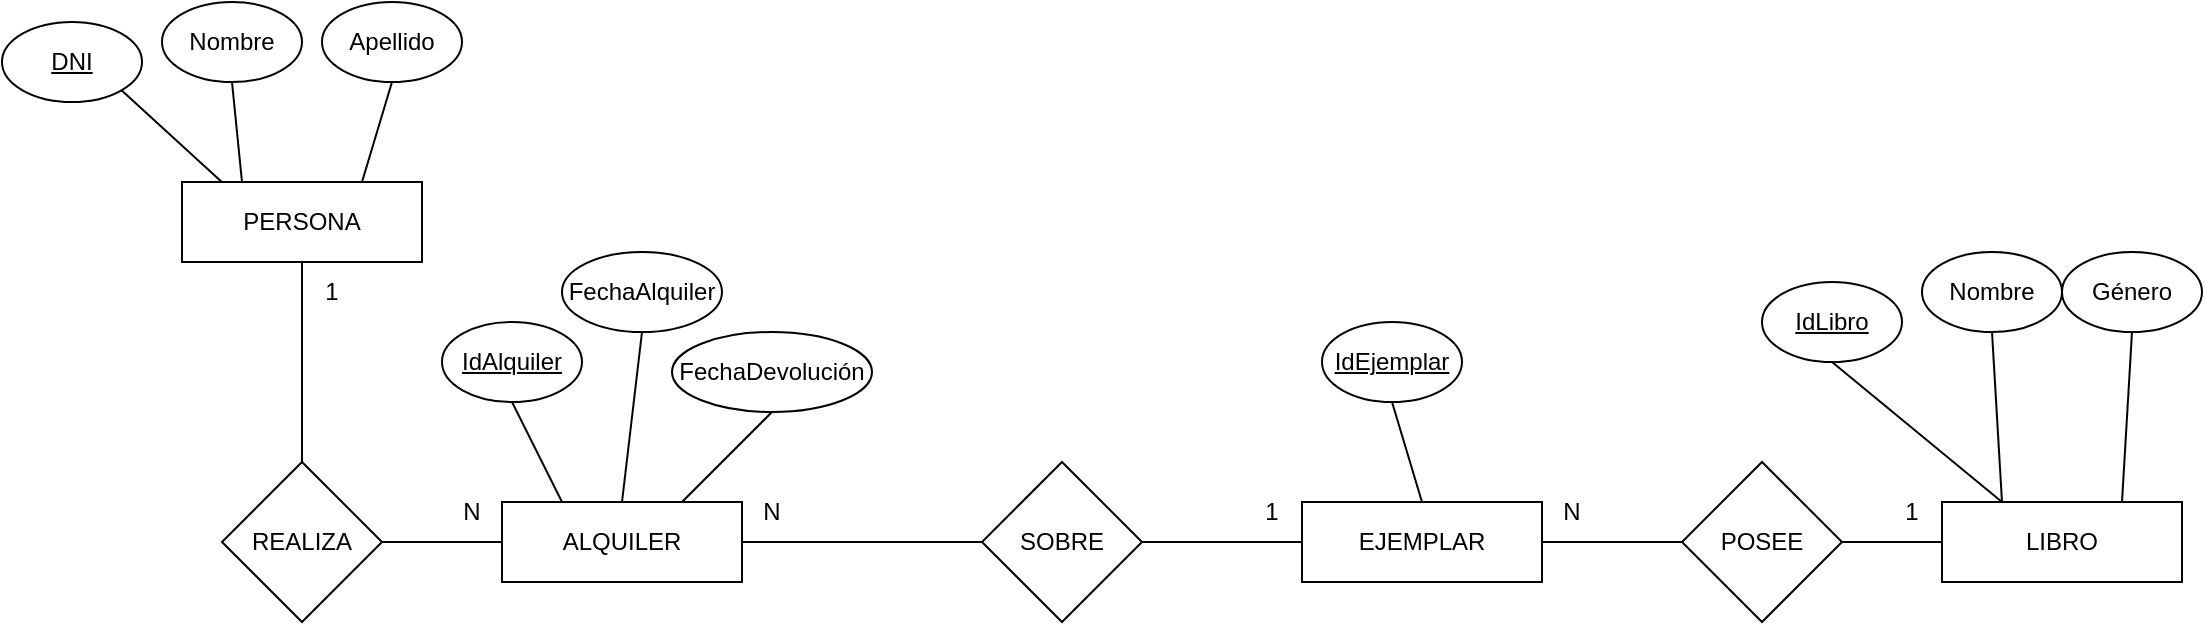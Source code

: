 <mxfile version="16.2.7" type="device"><diagram id="R2lEEEUBdFMjLlhIrx00" name="Page-1"><mxGraphModel dx="2208" dy="612" grid="1" gridSize="10" guides="1" tooltips="1" connect="1" arrows="1" fold="1" page="1" pageScale="1" pageWidth="850" pageHeight="1100" math="0" shadow="0" extFonts="Permanent Marker^https://fonts.googleapis.com/css?family=Permanent+Marker"><root><mxCell id="0"/><mxCell id="1" parent="0"/><mxCell id="V5U57otodxOtV1U5Uhm7-1" value="LIBRO" style="rounded=0;whiteSpace=wrap;html=1;" parent="1" vertex="1"><mxGeometry x="720" y="280" width="120" height="40" as="geometry"/></mxCell><mxCell id="V5U57otodxOtV1U5Uhm7-3" value="EJEMPLAR" style="rounded=0;whiteSpace=wrap;html=1;" parent="1" vertex="1"><mxGeometry x="400" y="280" width="120" height="40" as="geometry"/></mxCell><mxCell id="V5U57otodxOtV1U5Uhm7-4" value="POSEE" style="rhombus;whiteSpace=wrap;html=1;" parent="1" vertex="1"><mxGeometry x="590" y="260" width="80" height="80" as="geometry"/></mxCell><mxCell id="V5U57otodxOtV1U5Uhm7-6" value="" style="endArrow=none;html=1;rounded=0;entryX=0;entryY=0.5;entryDx=0;entryDy=0;exitX=1;exitY=0.5;exitDx=0;exitDy=0;" parent="1" source="V5U57otodxOtV1U5Uhm7-4" target="V5U57otodxOtV1U5Uhm7-1" edge="1"><mxGeometry width="50" height="50" relative="1" as="geometry"><mxPoint x="600" y="390" as="sourcePoint"/><mxPoint x="650" y="340" as="targetPoint"/></mxGeometry></mxCell><mxCell id="V5U57otodxOtV1U5Uhm7-7" value="" style="endArrow=none;html=1;rounded=0;exitX=1;exitY=0.5;exitDx=0;exitDy=0;entryX=0;entryY=0.5;entryDx=0;entryDy=0;" parent="1" source="V5U57otodxOtV1U5Uhm7-3" target="V5U57otodxOtV1U5Uhm7-4" edge="1"><mxGeometry width="50" height="50" relative="1" as="geometry"><mxPoint x="600" y="390" as="sourcePoint"/><mxPoint x="650" y="340" as="targetPoint"/></mxGeometry></mxCell><mxCell id="V5U57otodxOtV1U5Uhm7-9" value="PERSONA" style="rounded=0;whiteSpace=wrap;html=1;" parent="1" vertex="1"><mxGeometry x="-160" y="120" width="120" height="40" as="geometry"/></mxCell><mxCell id="V5U57otodxOtV1U5Uhm7-11" value="" style="endArrow=none;html=1;rounded=0;entryX=0;entryY=0.5;entryDx=0;entryDy=0;exitX=1;exitY=0.5;exitDx=0;exitDy=0;" parent="1" target="V5U57otodxOtV1U5Uhm7-3" edge="1"><mxGeometry width="50" height="50" relative="1" as="geometry"><mxPoint x="320" y="300" as="sourcePoint"/><mxPoint x="270" y="350" as="targetPoint"/></mxGeometry></mxCell><mxCell id="V5U57otodxOtV1U5Uhm7-12" value="1" style="text;html=1;strokeColor=none;fillColor=none;align=center;verticalAlign=middle;whiteSpace=wrap;rounded=0;" parent="1" vertex="1"><mxGeometry x="-100" y="160" width="30" height="30" as="geometry"/></mxCell><mxCell id="V5U57otodxOtV1U5Uhm7-14" value="N" style="text;html=1;strokeColor=none;fillColor=none;align=center;verticalAlign=middle;whiteSpace=wrap;rounded=0;" parent="1" vertex="1"><mxGeometry x="520" y="270" width="30" height="30" as="geometry"/></mxCell><mxCell id="V5U57otodxOtV1U5Uhm7-15" value="1" style="text;html=1;strokeColor=none;fillColor=none;align=center;verticalAlign=middle;whiteSpace=wrap;rounded=0;" parent="1" vertex="1"><mxGeometry x="690" y="270" width="30" height="30" as="geometry"/></mxCell><mxCell id="V5U57otodxOtV1U5Uhm7-16" value="Nombre" style="ellipse;whiteSpace=wrap;html=1;" parent="1" vertex="1"><mxGeometry x="-170" y="30" width="70" height="40" as="geometry"/></mxCell><mxCell id="V5U57otodxOtV1U5Uhm7-17" value="Apellido" style="ellipse;whiteSpace=wrap;html=1;" parent="1" vertex="1"><mxGeometry x="-90" y="30" width="70" height="40" as="geometry"/></mxCell><mxCell id="V5U57otodxOtV1U5Uhm7-18" value="&lt;u&gt;DNI&lt;/u&gt;" style="ellipse;whiteSpace=wrap;html=1;" parent="1" vertex="1"><mxGeometry x="-250" y="40" width="70" height="40" as="geometry"/></mxCell><mxCell id="V5U57otodxOtV1U5Uhm7-19" value="" style="endArrow=none;html=1;rounded=0;exitX=0.5;exitY=1;exitDx=0;exitDy=0;entryX=0.75;entryY=0;entryDx=0;entryDy=0;" parent="1" source="V5U57otodxOtV1U5Uhm7-17" target="V5U57otodxOtV1U5Uhm7-9" edge="1"><mxGeometry width="50" height="50" relative="1" as="geometry"><mxPoint x="-90" y="160" as="sourcePoint"/><mxPoint x="-40" y="110" as="targetPoint"/></mxGeometry></mxCell><mxCell id="V5U57otodxOtV1U5Uhm7-21" value="" style="endArrow=none;html=1;rounded=0;exitX=0.5;exitY=1;exitDx=0;exitDy=0;entryX=0.25;entryY=0;entryDx=0;entryDy=0;" parent="1" source="V5U57otodxOtV1U5Uhm7-16" target="V5U57otodxOtV1U5Uhm7-9" edge="1"><mxGeometry width="50" height="50" relative="1" as="geometry"><mxPoint x="-90" y="160" as="sourcePoint"/><mxPoint x="-40" y="110" as="targetPoint"/></mxGeometry></mxCell><mxCell id="V5U57otodxOtV1U5Uhm7-22" value="" style="endArrow=none;html=1;rounded=0;exitX=1;exitY=1;exitDx=0;exitDy=0;entryX=0.167;entryY=0.004;entryDx=0;entryDy=0;entryPerimeter=0;" parent="1" source="V5U57otodxOtV1U5Uhm7-18" target="V5U57otodxOtV1U5Uhm7-9" edge="1"><mxGeometry width="50" height="50" relative="1" as="geometry"><mxPoint x="-90" y="160" as="sourcePoint"/><mxPoint x="-40" y="110" as="targetPoint"/></mxGeometry></mxCell><mxCell id="V5U57otodxOtV1U5Uhm7-23" value="&lt;u&gt;IdEjemplar&lt;/u&gt;" style="ellipse;whiteSpace=wrap;html=1;" parent="1" vertex="1"><mxGeometry x="410" y="190" width="70" height="40" as="geometry"/></mxCell><mxCell id="V5U57otodxOtV1U5Uhm7-24" value="" style="endArrow=none;html=1;rounded=0;entryX=0.5;entryY=1;entryDx=0;entryDy=0;exitX=0.5;exitY=0;exitDx=0;exitDy=0;" parent="1" source="V5U57otodxOtV1U5Uhm7-3" target="V5U57otodxOtV1U5Uhm7-23" edge="1"><mxGeometry width="50" height="50" relative="1" as="geometry"><mxPoint x="330" y="300" as="sourcePoint"/><mxPoint x="380" y="250" as="targetPoint"/></mxGeometry></mxCell><mxCell id="V5U57otodxOtV1U5Uhm7-26" value="Nombre" style="ellipse;whiteSpace=wrap;html=1;" parent="1" vertex="1"><mxGeometry x="710" y="155" width="70" height="40" as="geometry"/></mxCell><mxCell id="V5U57otodxOtV1U5Uhm7-27" value="Género" style="ellipse;whiteSpace=wrap;html=1;" parent="1" vertex="1"><mxGeometry x="780" y="155" width="70" height="40" as="geometry"/></mxCell><mxCell id="V5U57otodxOtV1U5Uhm7-28" value="" style="endArrow=none;html=1;rounded=0;entryX=0.5;entryY=1;entryDx=0;entryDy=0;exitX=0.25;exitY=0;exitDx=0;exitDy=0;" parent="1" source="V5U57otodxOtV1U5Uhm7-1" target="V5U57otodxOtV1U5Uhm7-26" edge="1"><mxGeometry width="50" height="50" relative="1" as="geometry"><mxPoint x="460" y="350" as="sourcePoint"/><mxPoint x="510" y="300" as="targetPoint"/></mxGeometry></mxCell><mxCell id="V5U57otodxOtV1U5Uhm7-29" value="" style="endArrow=none;html=1;rounded=0;entryX=0.5;entryY=1;entryDx=0;entryDy=0;exitX=0.75;exitY=0;exitDx=0;exitDy=0;" parent="1" source="V5U57otodxOtV1U5Uhm7-1" target="V5U57otodxOtV1U5Uhm7-27" edge="1"><mxGeometry width="50" height="50" relative="1" as="geometry"><mxPoint x="460" y="350" as="sourcePoint"/><mxPoint x="510" y="300" as="targetPoint"/></mxGeometry></mxCell><mxCell id="afeAsAnnDHHMwA4lpdG3-1" value="ALQUILER" style="rounded=0;whiteSpace=wrap;html=1;" vertex="1" parent="1"><mxGeometry y="280" width="120" height="40" as="geometry"/></mxCell><mxCell id="afeAsAnnDHHMwA4lpdG3-2" value="REALIZA" style="rhombus;whiteSpace=wrap;html=1;" vertex="1" parent="1"><mxGeometry x="-140" y="260" width="80" height="80" as="geometry"/></mxCell><mxCell id="afeAsAnnDHHMwA4lpdG3-3" value="" style="endArrow=none;html=1;rounded=0;exitX=1;exitY=0.5;exitDx=0;exitDy=0;entryX=0;entryY=0.5;entryDx=0;entryDy=0;" edge="1" parent="1" source="afeAsAnnDHHMwA4lpdG3-2" target="afeAsAnnDHHMwA4lpdG3-1"><mxGeometry width="50" height="50" relative="1" as="geometry"><mxPoint x="20" y="370" as="sourcePoint"/><mxPoint x="70" y="320" as="targetPoint"/></mxGeometry></mxCell><mxCell id="afeAsAnnDHHMwA4lpdG3-4" value="" style="endArrow=none;html=1;rounded=0;entryX=0.5;entryY=1;entryDx=0;entryDy=0;exitX=0.5;exitY=0;exitDx=0;exitDy=0;" edge="1" parent="1" source="afeAsAnnDHHMwA4lpdG3-2" target="V5U57otodxOtV1U5Uhm7-9"><mxGeometry width="50" height="50" relative="1" as="geometry"><mxPoint x="-50" y="220" as="sourcePoint"/><mxPoint y="170" as="targetPoint"/></mxGeometry></mxCell><mxCell id="afeAsAnnDHHMwA4lpdG3-5" value="N" style="text;html=1;strokeColor=none;fillColor=none;align=center;verticalAlign=middle;whiteSpace=wrap;rounded=0;" vertex="1" parent="1"><mxGeometry x="-30" y="270" width="30" height="30" as="geometry"/></mxCell><mxCell id="afeAsAnnDHHMwA4lpdG3-6" value="SOBRE" style="rhombus;whiteSpace=wrap;html=1;" vertex="1" parent="1"><mxGeometry x="240" y="260" width="80" height="80" as="geometry"/></mxCell><mxCell id="afeAsAnnDHHMwA4lpdG3-7" value="" style="endArrow=none;html=1;rounded=0;exitX=1;exitY=0.5;exitDx=0;exitDy=0;entryX=0;entryY=0.5;entryDx=0;entryDy=0;" edge="1" parent="1" source="afeAsAnnDHHMwA4lpdG3-1" target="afeAsAnnDHHMwA4lpdG3-6"><mxGeometry width="50" height="50" relative="1" as="geometry"><mxPoint x="130" y="410" as="sourcePoint"/><mxPoint x="180" y="360" as="targetPoint"/></mxGeometry></mxCell><mxCell id="afeAsAnnDHHMwA4lpdG3-8" value="N" style="text;html=1;strokeColor=none;fillColor=none;align=center;verticalAlign=middle;whiteSpace=wrap;rounded=0;" vertex="1" parent="1"><mxGeometry x="120" y="270" width="30" height="30" as="geometry"/></mxCell><mxCell id="afeAsAnnDHHMwA4lpdG3-9" value="1" style="text;html=1;strokeColor=none;fillColor=none;align=center;verticalAlign=middle;whiteSpace=wrap;rounded=0;" vertex="1" parent="1"><mxGeometry x="370" y="270" width="30" height="30" as="geometry"/></mxCell><mxCell id="afeAsAnnDHHMwA4lpdG3-10" value="&lt;u&gt;IdAlquiler&lt;/u&gt;" style="ellipse;whiteSpace=wrap;html=1;" vertex="1" parent="1"><mxGeometry x="-30" y="190" width="70" height="40" as="geometry"/></mxCell><mxCell id="afeAsAnnDHHMwA4lpdG3-11" value="" style="endArrow=none;html=1;rounded=0;entryX=0.5;entryY=1;entryDx=0;entryDy=0;exitX=0.25;exitY=0;exitDx=0;exitDy=0;" edge="1" parent="1" source="afeAsAnnDHHMwA4lpdG3-1" target="afeAsAnnDHHMwA4lpdG3-10"><mxGeometry width="50" height="50" relative="1" as="geometry"><mxPoint x="110" y="240" as="sourcePoint"/><mxPoint x="160" y="190" as="targetPoint"/></mxGeometry></mxCell><mxCell id="afeAsAnnDHHMwA4lpdG3-12" value="FechaAlquiler" style="ellipse;whiteSpace=wrap;html=1;" vertex="1" parent="1"><mxGeometry x="30" y="155" width="80" height="40" as="geometry"/></mxCell><mxCell id="afeAsAnnDHHMwA4lpdG3-13" value="" style="endArrow=none;html=1;rounded=0;entryX=0.5;entryY=1;entryDx=0;entryDy=0;exitX=0.5;exitY=0;exitDx=0;exitDy=0;" edge="1" parent="1" source="afeAsAnnDHHMwA4lpdG3-1" target="afeAsAnnDHHMwA4lpdG3-12"><mxGeometry width="50" height="50" relative="1" as="geometry"><mxPoint x="120" y="300" as="sourcePoint"/><mxPoint x="170" y="250" as="targetPoint"/></mxGeometry></mxCell><mxCell id="afeAsAnnDHHMwA4lpdG3-14" value="FechaDevolución" style="ellipse;whiteSpace=wrap;html=1;" vertex="1" parent="1"><mxGeometry x="85" y="195" width="100" height="40" as="geometry"/></mxCell><mxCell id="afeAsAnnDHHMwA4lpdG3-15" value="" style="endArrow=none;html=1;rounded=0;entryX=0.5;entryY=1;entryDx=0;entryDy=0;exitX=0.75;exitY=0;exitDx=0;exitDy=0;" edge="1" parent="1" source="afeAsAnnDHHMwA4lpdG3-1" target="afeAsAnnDHHMwA4lpdG3-14"><mxGeometry width="50" height="50" relative="1" as="geometry"><mxPoint x="120" y="300" as="sourcePoint"/><mxPoint x="170" y="250" as="targetPoint"/></mxGeometry></mxCell><mxCell id="afeAsAnnDHHMwA4lpdG3-16" value="&lt;u&gt;IdLibro&lt;/u&gt;" style="ellipse;whiteSpace=wrap;html=1;" vertex="1" parent="1"><mxGeometry x="630" y="170" width="70" height="40" as="geometry"/></mxCell><mxCell id="afeAsAnnDHHMwA4lpdG3-17" value="" style="endArrow=none;html=1;rounded=0;entryX=0.5;entryY=1;entryDx=0;entryDy=0;exitX=0.25;exitY=0;exitDx=0;exitDy=0;" edge="1" parent="1" source="V5U57otodxOtV1U5Uhm7-1" target="afeAsAnnDHHMwA4lpdG3-16"><mxGeometry width="50" height="50" relative="1" as="geometry"><mxPoint x="520" y="300" as="sourcePoint"/><mxPoint x="570" y="250" as="targetPoint"/></mxGeometry></mxCell></root></mxGraphModel></diagram></mxfile>